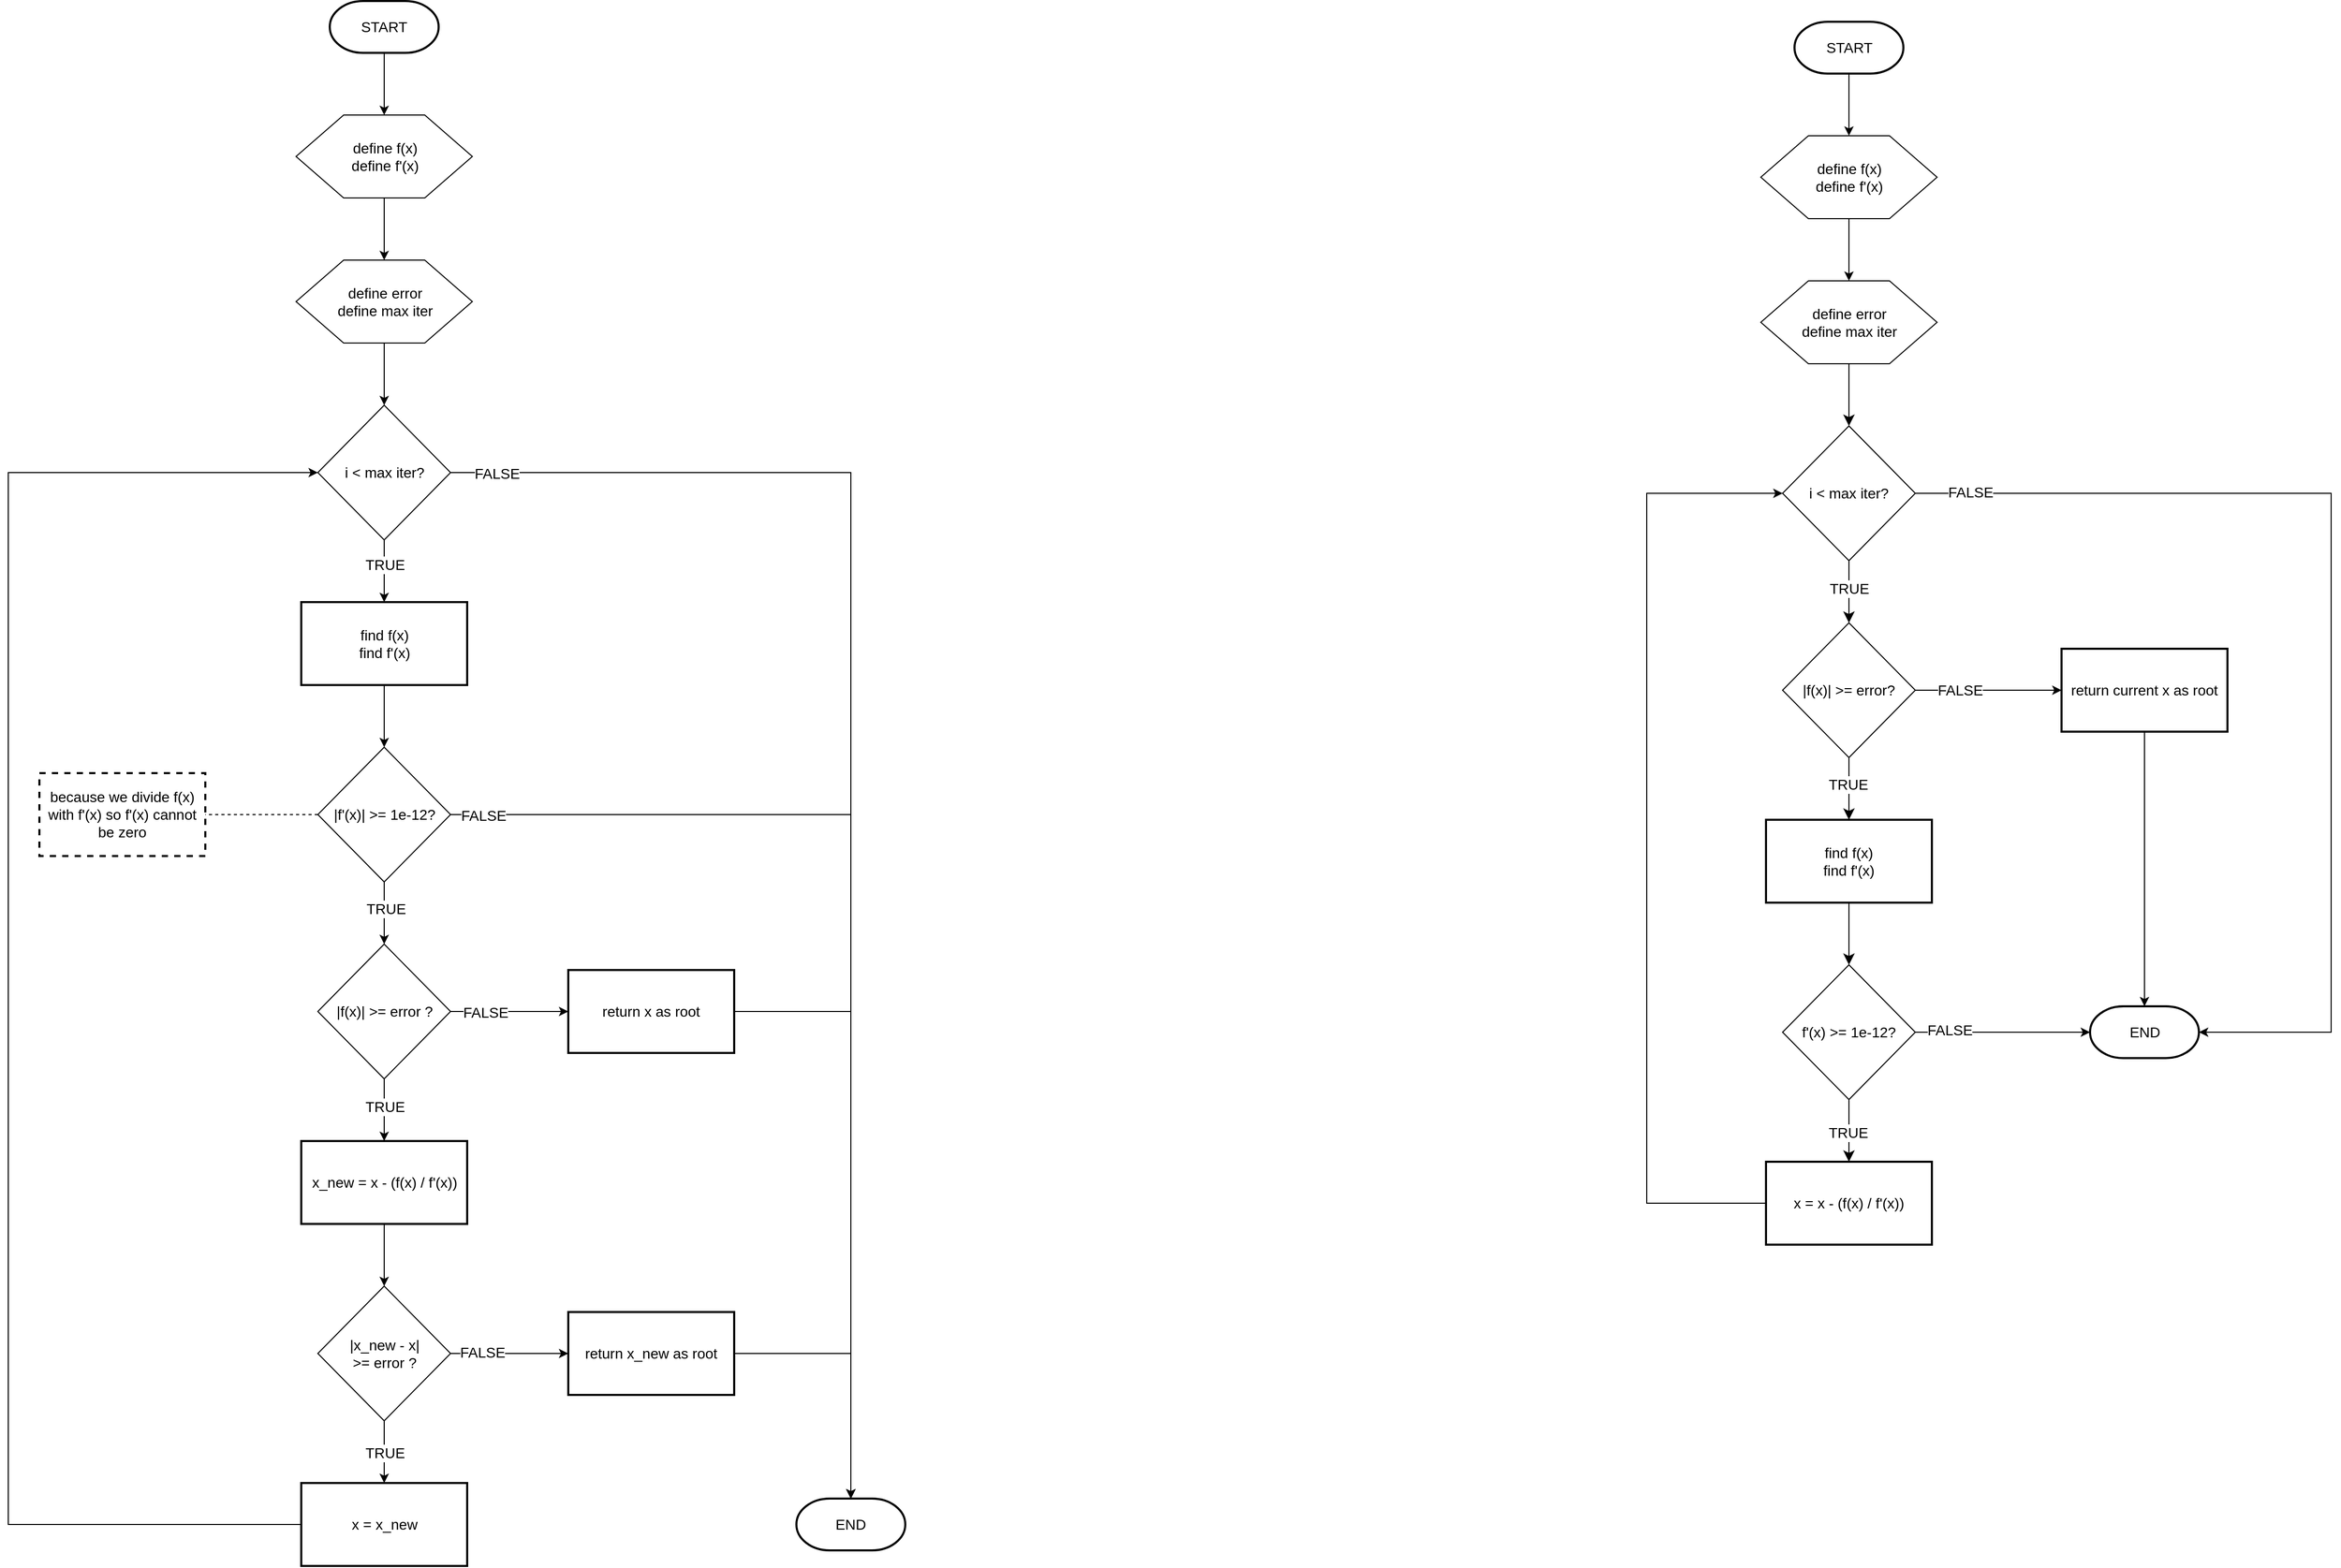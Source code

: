 <mxfile version="28.2.5">
  <diagram name="Page-1" id="hCc89WBR20Tb0G_g0bw6">
    <mxGraphModel dx="772" dy="408" grid="1" gridSize="10" guides="1" tooltips="1" connect="1" arrows="1" fold="1" page="1" pageScale="1" pageWidth="850" pageHeight="1100" math="0" shadow="0">
      <root>
        <mxCell id="0" />
        <mxCell id="1" parent="0" />
        <mxCell id="R3oZv2APO3j5Gzry1_CE-3" value="" style="edgeStyle=orthogonalEdgeStyle;rounded=0;orthogonalLoop=1;jettySize=auto;html=1;" parent="1" source="R3oZv2APO3j5Gzry1_CE-1" target="R3oZv2APO3j5Gzry1_CE-2" edge="1">
          <mxGeometry relative="1" as="geometry" />
        </mxCell>
        <mxCell id="R3oZv2APO3j5Gzry1_CE-1" value="START" style="strokeWidth=2;html=1;shape=mxgraph.flowchart.terminator;whiteSpace=wrap;fontSize=14;" parent="1" vertex="1">
          <mxGeometry x="390" y="20" width="105" height="50" as="geometry" />
        </mxCell>
        <mxCell id="R3oZv2APO3j5Gzry1_CE-5" value="" style="edgeStyle=orthogonalEdgeStyle;rounded=0;orthogonalLoop=1;jettySize=auto;html=1;" parent="1" source="R3oZv2APO3j5Gzry1_CE-2" target="R3oZv2APO3j5Gzry1_CE-4" edge="1">
          <mxGeometry relative="1" as="geometry" />
        </mxCell>
        <mxCell id="R3oZv2APO3j5Gzry1_CE-2" value="define f(x)&lt;div&gt;define f&#39;(x)&lt;/div&gt;" style="verticalLabelPosition=middle;verticalAlign=middle;html=1;shape=hexagon;perimeter=hexagonPerimeter2;arcSize=6;size=0.27;labelPosition=center;align=center;fontSize=14;" parent="1" vertex="1">
          <mxGeometry x="357.5" y="130" width="170" height="80" as="geometry" />
        </mxCell>
        <mxCell id="R3oZv2APO3j5Gzry1_CE-7" value="" style="edgeStyle=orthogonalEdgeStyle;rounded=0;orthogonalLoop=1;jettySize=auto;html=1;" parent="1" source="R3oZv2APO3j5Gzry1_CE-4" target="R3oZv2APO3j5Gzry1_CE-6" edge="1">
          <mxGeometry relative="1" as="geometry" />
        </mxCell>
        <mxCell id="R3oZv2APO3j5Gzry1_CE-4" value="define error&lt;div&gt;define max iter&lt;/div&gt;" style="verticalLabelPosition=middle;verticalAlign=middle;html=1;shape=hexagon;perimeter=hexagonPerimeter2;arcSize=6;size=0.27;labelPosition=center;align=center;fontSize=14;" parent="1" vertex="1">
          <mxGeometry x="357.5" y="270" width="170" height="80" as="geometry" />
        </mxCell>
        <mxCell id="R3oZv2APO3j5Gzry1_CE-9" value="" style="edgeStyle=orthogonalEdgeStyle;rounded=0;orthogonalLoop=1;jettySize=auto;html=1;" parent="1" source="R3oZv2APO3j5Gzry1_CE-6" target="R3oZv2APO3j5Gzry1_CE-8" edge="1">
          <mxGeometry relative="1" as="geometry" />
        </mxCell>
        <mxCell id="R3oZv2APO3j5Gzry1_CE-16" value="&lt;font style=&quot;font-size: 14px;&quot;&gt;TRUE&lt;/font&gt;" style="edgeLabel;html=1;align=center;verticalAlign=middle;resizable=0;points=[];" parent="R3oZv2APO3j5Gzry1_CE-9" vertex="1" connectable="0">
          <mxGeometry x="-0.2" relative="1" as="geometry">
            <mxPoint as="offset" />
          </mxGeometry>
        </mxCell>
        <mxCell id="R3oZv2APO3j5Gzry1_CE-6" value="&lt;div&gt;i &amp;lt; max iter?&lt;/div&gt;" style="rhombus;whiteSpace=wrap;html=1;fontSize=14;" parent="1" vertex="1">
          <mxGeometry x="378.5" y="410" width="128" height="130" as="geometry" />
        </mxCell>
        <mxCell id="R3oZv2APO3j5Gzry1_CE-12" value="" style="edgeStyle=orthogonalEdgeStyle;rounded=0;orthogonalLoop=1;jettySize=auto;html=1;" parent="1" source="R3oZv2APO3j5Gzry1_CE-8" target="R3oZv2APO3j5Gzry1_CE-10" edge="1">
          <mxGeometry relative="1" as="geometry" />
        </mxCell>
        <mxCell id="R3oZv2APO3j5Gzry1_CE-8" value="find f(x)&lt;div&gt;find f&#39;(x)&lt;/div&gt;" style="rounded=1;whiteSpace=wrap;html=1;absoluteArcSize=1;arcSize=0;strokeWidth=2;fontSize=14;" parent="1" vertex="1">
          <mxGeometry x="362.5" y="600" width="160" height="80" as="geometry" />
        </mxCell>
        <mxCell id="JBkgUf7RBhRFVaYV4dg6-2" value="" style="edgeStyle=orthogonalEdgeStyle;rounded=0;orthogonalLoop=1;jettySize=auto;html=1;" parent="1" source="R3oZv2APO3j5Gzry1_CE-10" target="JBkgUf7RBhRFVaYV4dg6-1" edge="1">
          <mxGeometry relative="1" as="geometry" />
        </mxCell>
        <mxCell id="AEb8MMBNY2aidBH4pQsW-9" value="&lt;font style=&quot;font-size: 14px;&quot;&gt;TRUE&lt;/font&gt;" style="edgeLabel;html=1;align=center;verticalAlign=middle;resizable=0;points=[];" parent="JBkgUf7RBhRFVaYV4dg6-2" vertex="1" connectable="0">
          <mxGeometry x="-0.141" y="1" relative="1" as="geometry">
            <mxPoint as="offset" />
          </mxGeometry>
        </mxCell>
        <mxCell id="AEb8MMBNY2aidBH4pQsW-12" value="" style="edgeStyle=orthogonalEdgeStyle;rounded=0;orthogonalLoop=1;jettySize=auto;html=1;endArrow=none;endFill=0;dashed=1;" parent="1" source="R3oZv2APO3j5Gzry1_CE-10" target="AEb8MMBNY2aidBH4pQsW-11" edge="1">
          <mxGeometry relative="1" as="geometry" />
        </mxCell>
        <mxCell id="R3oZv2APO3j5Gzry1_CE-10" value="|f&#39;(x)| &amp;gt;= 1e-12?" style="rhombus;whiteSpace=wrap;html=1;fontSize=14;" parent="1" vertex="1">
          <mxGeometry x="378.5" y="740" width="128" height="130" as="geometry" />
        </mxCell>
        <mxCell id="JBkgUf7RBhRFVaYV4dg6-4" value="" style="edgeStyle=orthogonalEdgeStyle;rounded=0;orthogonalLoop=1;jettySize=auto;html=1;" parent="1" source="JBkgUf7RBhRFVaYV4dg6-1" target="JBkgUf7RBhRFVaYV4dg6-3" edge="1">
          <mxGeometry relative="1" as="geometry" />
        </mxCell>
        <mxCell id="AEb8MMBNY2aidBH4pQsW-13" value="&lt;span style=&quot;font-size: 14px;&quot;&gt;TRUE&lt;/span&gt;" style="edgeLabel;html=1;align=center;verticalAlign=middle;resizable=0;points=[];" parent="JBkgUf7RBhRFVaYV4dg6-4" vertex="1" connectable="0">
          <mxGeometry x="-0.118" relative="1" as="geometry">
            <mxPoint as="offset" />
          </mxGeometry>
        </mxCell>
        <mxCell id="AEb8MMBNY2aidBH4pQsW-18" value="" style="edgeStyle=orthogonalEdgeStyle;rounded=0;orthogonalLoop=1;jettySize=auto;html=1;" parent="1" source="JBkgUf7RBhRFVaYV4dg6-1" target="JBkgUf7RBhRFVaYV4dg6-9" edge="1">
          <mxGeometry relative="1" as="geometry" />
        </mxCell>
        <mxCell id="AEb8MMBNY2aidBH4pQsW-20" value="&lt;font style=&quot;font-size: 14px;&quot;&gt;FALSE&lt;/font&gt;" style="edgeLabel;html=1;align=center;verticalAlign=middle;resizable=0;points=[];" parent="AEb8MMBNY2aidBH4pQsW-18" vertex="1" connectable="0">
          <mxGeometry x="-0.413" y="-1" relative="1" as="geometry">
            <mxPoint as="offset" />
          </mxGeometry>
        </mxCell>
        <mxCell id="JBkgUf7RBhRFVaYV4dg6-1" value="|f(x)| &amp;gt;= error ?" style="rhombus;whiteSpace=wrap;html=1;fontSize=14;" parent="1" vertex="1">
          <mxGeometry x="378.5" y="930" width="128" height="130" as="geometry" />
        </mxCell>
        <mxCell id="JBkgUf7RBhRFVaYV4dg6-7" value="" style="edgeStyle=orthogonalEdgeStyle;rounded=0;orthogonalLoop=1;jettySize=auto;html=1;" parent="1" source="JBkgUf7RBhRFVaYV4dg6-3" target="JBkgUf7RBhRFVaYV4dg6-5" edge="1">
          <mxGeometry relative="1" as="geometry" />
        </mxCell>
        <mxCell id="JBkgUf7RBhRFVaYV4dg6-3" value="x_new = x - (f(x) / f&#39;(x))" style="rounded=1;whiteSpace=wrap;html=1;absoluteArcSize=1;arcSize=0;strokeWidth=2;fontSize=14;" parent="1" vertex="1">
          <mxGeometry x="362.5" y="1120" width="160" height="80" as="geometry" />
        </mxCell>
        <mxCell id="JBkgUf7RBhRFVaYV4dg6-8" value="" style="edgeStyle=orthogonalEdgeStyle;rounded=0;orthogonalLoop=1;jettySize=auto;html=1;" parent="1" source="JBkgUf7RBhRFVaYV4dg6-5" target="JBkgUf7RBhRFVaYV4dg6-6" edge="1">
          <mxGeometry relative="1" as="geometry" />
        </mxCell>
        <mxCell id="AEb8MMBNY2aidBH4pQsW-22" value="&lt;font style=&quot;font-size: 14px;&quot;&gt;TRUE&lt;/font&gt;" style="edgeLabel;html=1;align=center;verticalAlign=middle;resizable=0;points=[];" parent="JBkgUf7RBhRFVaYV4dg6-8" vertex="1" connectable="0">
          <mxGeometry x="0.009" relative="1" as="geometry">
            <mxPoint as="offset" />
          </mxGeometry>
        </mxCell>
        <mxCell id="AEb8MMBNY2aidBH4pQsW-19" value="" style="edgeStyle=orthogonalEdgeStyle;rounded=0;orthogonalLoop=1;jettySize=auto;html=1;" parent="1" source="JBkgUf7RBhRFVaYV4dg6-5" target="JBkgUf7RBhRFVaYV4dg6-12" edge="1">
          <mxGeometry relative="1" as="geometry" />
        </mxCell>
        <mxCell id="AEb8MMBNY2aidBH4pQsW-21" value="&lt;font style=&quot;font-size: 14px;&quot;&gt;FALSE&lt;/font&gt;" style="edgeLabel;html=1;align=center;verticalAlign=middle;resizable=0;points=[];" parent="AEb8MMBNY2aidBH4pQsW-19" vertex="1" connectable="0">
          <mxGeometry x="-0.463" y="1" relative="1" as="geometry">
            <mxPoint as="offset" />
          </mxGeometry>
        </mxCell>
        <mxCell id="JBkgUf7RBhRFVaYV4dg6-5" value="|x_new - x|&lt;div&gt;&amp;gt;= error ?&lt;/div&gt;" style="rhombus;whiteSpace=wrap;html=1;fontSize=14;" parent="1" vertex="1">
          <mxGeometry x="378.5" y="1260" width="128" height="130" as="geometry" />
        </mxCell>
        <mxCell id="AEb8MMBNY2aidBH4pQsW-17" style="edgeStyle=orthogonalEdgeStyle;rounded=0;orthogonalLoop=1;jettySize=auto;html=1;exitX=0;exitY=0.5;exitDx=0;exitDy=0;entryX=0;entryY=0.5;entryDx=0;entryDy=0;" parent="1" source="JBkgUf7RBhRFVaYV4dg6-6" target="R3oZv2APO3j5Gzry1_CE-6" edge="1">
          <mxGeometry relative="1" as="geometry">
            <Array as="points">
              <mxPoint x="80" y="1490" />
              <mxPoint x="80" y="475" />
            </Array>
          </mxGeometry>
        </mxCell>
        <mxCell id="JBkgUf7RBhRFVaYV4dg6-6" value="x = x_new" style="rounded=1;whiteSpace=wrap;html=1;absoluteArcSize=1;arcSize=0;strokeWidth=2;fontSize=14;" parent="1" vertex="1">
          <mxGeometry x="362.5" y="1450" width="160" height="80" as="geometry" />
        </mxCell>
        <mxCell id="JBkgUf7RBhRFVaYV4dg6-9" value="return x as root" style="rounded=1;whiteSpace=wrap;html=1;absoluteArcSize=1;arcSize=0;strokeWidth=2;fontSize=14;" parent="1" vertex="1">
          <mxGeometry x="620" y="955" width="160" height="80" as="geometry" />
        </mxCell>
        <mxCell id="JBkgUf7RBhRFVaYV4dg6-12" value="return x_new as root" style="rounded=1;whiteSpace=wrap;html=1;absoluteArcSize=1;arcSize=0;strokeWidth=2;fontSize=14;" parent="1" vertex="1">
          <mxGeometry x="620" y="1285" width="160" height="80" as="geometry" />
        </mxCell>
        <mxCell id="AEb8MMBNY2aidBH4pQsW-11" value="because we divide f(x) with f&#39;(x) so f&#39;(x) cannot be zero" style="rounded=1;whiteSpace=wrap;html=1;absoluteArcSize=1;arcSize=0;strokeWidth=2;fontSize=14;dashed=1;" parent="1" vertex="1">
          <mxGeometry x="110" y="765" width="160" height="80" as="geometry" />
        </mxCell>
        <mxCell id="AEb8MMBNY2aidBH4pQsW-23" value="END" style="strokeWidth=2;html=1;shape=mxgraph.flowchart.terminator;whiteSpace=wrap;fontSize=14;" parent="1" vertex="1">
          <mxGeometry x="840" y="1465" width="105" height="50" as="geometry" />
        </mxCell>
        <mxCell id="AEb8MMBNY2aidBH4pQsW-24" style="edgeStyle=orthogonalEdgeStyle;rounded=0;orthogonalLoop=1;jettySize=auto;html=1;exitX=1;exitY=0.5;exitDx=0;exitDy=0;entryX=0.5;entryY=0;entryDx=0;entryDy=0;entryPerimeter=0;" parent="1" source="R3oZv2APO3j5Gzry1_CE-6" target="AEb8MMBNY2aidBH4pQsW-23" edge="1">
          <mxGeometry relative="1" as="geometry" />
        </mxCell>
        <mxCell id="AEb8MMBNY2aidBH4pQsW-29" value="&lt;font style=&quot;font-size: 14px;&quot;&gt;FALSE&lt;/font&gt;" style="edgeLabel;html=1;align=center;verticalAlign=middle;resizable=0;points=[];" parent="AEb8MMBNY2aidBH4pQsW-24" vertex="1" connectable="0">
          <mxGeometry x="-0.935" y="-1" relative="1" as="geometry">
            <mxPoint as="offset" />
          </mxGeometry>
        </mxCell>
        <mxCell id="AEb8MMBNY2aidBH4pQsW-25" style="edgeStyle=orthogonalEdgeStyle;rounded=0;orthogonalLoop=1;jettySize=auto;html=1;exitX=1;exitY=0.5;exitDx=0;exitDy=0;entryX=0.5;entryY=0;entryDx=0;entryDy=0;entryPerimeter=0;" parent="1" source="R3oZv2APO3j5Gzry1_CE-10" target="AEb8MMBNY2aidBH4pQsW-23" edge="1">
          <mxGeometry relative="1" as="geometry" />
        </mxCell>
        <mxCell id="AEb8MMBNY2aidBH4pQsW-28" value="&lt;font style=&quot;font-size: 14px;&quot;&gt;FALSE&lt;/font&gt;" style="edgeLabel;html=1;align=center;verticalAlign=middle;resizable=0;points=[];" parent="AEb8MMBNY2aidBH4pQsW-25" vertex="1" connectable="0">
          <mxGeometry x="-0.943" y="-1" relative="1" as="geometry">
            <mxPoint x="1" as="offset" />
          </mxGeometry>
        </mxCell>
        <mxCell id="AEb8MMBNY2aidBH4pQsW-26" style="edgeStyle=orthogonalEdgeStyle;rounded=0;orthogonalLoop=1;jettySize=auto;html=1;exitX=1;exitY=0.5;exitDx=0;exitDy=0;entryX=0.5;entryY=0;entryDx=0;entryDy=0;entryPerimeter=0;" parent="1" source="JBkgUf7RBhRFVaYV4dg6-9" target="AEb8MMBNY2aidBH4pQsW-23" edge="1">
          <mxGeometry relative="1" as="geometry" />
        </mxCell>
        <mxCell id="AEb8MMBNY2aidBH4pQsW-27" style="edgeStyle=orthogonalEdgeStyle;rounded=0;orthogonalLoop=1;jettySize=auto;html=1;exitX=1;exitY=0.5;exitDx=0;exitDy=0;entryX=0.5;entryY=0;entryDx=0;entryDy=0;entryPerimeter=0;" parent="1" source="JBkgUf7RBhRFVaYV4dg6-12" target="AEb8MMBNY2aidBH4pQsW-23" edge="1">
          <mxGeometry relative="1" as="geometry" />
        </mxCell>
        <mxCell id="iiYqfjyiQovxHDSd5U2n-1" value="" style="edgeStyle=orthogonalEdgeStyle;rounded=0;orthogonalLoop=1;jettySize=auto;html=1;" parent="1" source="iiYqfjyiQovxHDSd5U2n-2" target="iiYqfjyiQovxHDSd5U2n-4" edge="1">
          <mxGeometry relative="1" as="geometry" />
        </mxCell>
        <mxCell id="iiYqfjyiQovxHDSd5U2n-2" value="START" style="strokeWidth=2;html=1;shape=mxgraph.flowchart.terminator;whiteSpace=wrap;fontSize=14;" parent="1" vertex="1">
          <mxGeometry x="1802.5" y="40" width="105" height="50" as="geometry" />
        </mxCell>
        <mxCell id="iiYqfjyiQovxHDSd5U2n-3" value="" style="edgeStyle=orthogonalEdgeStyle;rounded=0;orthogonalLoop=1;jettySize=auto;html=1;" parent="1" source="iiYqfjyiQovxHDSd5U2n-4" target="iiYqfjyiQovxHDSd5U2n-5" edge="1">
          <mxGeometry relative="1" as="geometry" />
        </mxCell>
        <mxCell id="iiYqfjyiQovxHDSd5U2n-4" value="define f(x)&lt;div&gt;define f&#39;(x)&lt;/div&gt;" style="verticalLabelPosition=middle;verticalAlign=middle;html=1;shape=hexagon;perimeter=hexagonPerimeter2;arcSize=6;size=0.27;labelPosition=center;align=center;fontSize=14;" parent="1" vertex="1">
          <mxGeometry x="1770" y="150" width="170" height="80" as="geometry" />
        </mxCell>
        <mxCell id="iiYqfjyiQovxHDSd5U2n-7" value="" style="edgeStyle=none;curved=1;rounded=0;orthogonalLoop=1;jettySize=auto;html=1;fontSize=12;startSize=8;endSize=8;" parent="1" source="iiYqfjyiQovxHDSd5U2n-5" target="iiYqfjyiQovxHDSd5U2n-6" edge="1">
          <mxGeometry relative="1" as="geometry" />
        </mxCell>
        <mxCell id="iiYqfjyiQovxHDSd5U2n-5" value="define error&lt;div&gt;define max iter&lt;/div&gt;" style="verticalLabelPosition=middle;verticalAlign=middle;html=1;shape=hexagon;perimeter=hexagonPerimeter2;arcSize=6;size=0.27;labelPosition=center;align=center;fontSize=14;" parent="1" vertex="1">
          <mxGeometry x="1770" y="290" width="170" height="80" as="geometry" />
        </mxCell>
        <mxCell id="iiYqfjyiQovxHDSd5U2n-9" value="" style="edgeStyle=none;curved=1;rounded=0;orthogonalLoop=1;jettySize=auto;html=1;fontSize=12;startSize=8;endSize=8;" parent="1" source="iiYqfjyiQovxHDSd5U2n-6" target="iiYqfjyiQovxHDSd5U2n-8" edge="1">
          <mxGeometry relative="1" as="geometry" />
        </mxCell>
        <mxCell id="K9scmuMnNh4RzewfWDde-3" value="&lt;span style=&quot;font-size: 14px;&quot;&gt;TRUE&lt;/span&gt;" style="edgeLabel;html=1;align=center;verticalAlign=middle;resizable=0;points=[];" vertex="1" connectable="0" parent="iiYqfjyiQovxHDSd5U2n-9">
          <mxGeometry x="-0.109" relative="1" as="geometry">
            <mxPoint as="offset" />
          </mxGeometry>
        </mxCell>
        <mxCell id="iiYqfjyiQovxHDSd5U2n-6" value="&lt;div&gt;i &amp;lt; max iter?&lt;/div&gt;" style="rhombus;whiteSpace=wrap;html=1;fontSize=14;" parent="1" vertex="1">
          <mxGeometry x="1791" y="430" width="128" height="130" as="geometry" />
        </mxCell>
        <mxCell id="iiYqfjyiQovxHDSd5U2n-13" value="" style="edgeStyle=none;curved=1;rounded=0;orthogonalLoop=1;jettySize=auto;html=1;fontSize=12;startSize=8;endSize=8;" parent="1" source="iiYqfjyiQovxHDSd5U2n-8" target="iiYqfjyiQovxHDSd5U2n-10" edge="1">
          <mxGeometry relative="1" as="geometry" />
        </mxCell>
        <mxCell id="K9scmuMnNh4RzewfWDde-4" value="&lt;font style=&quot;font-size: 14px;&quot;&gt;TRUE&lt;/font&gt;" style="edgeLabel;html=1;align=center;verticalAlign=middle;resizable=0;points=[];" vertex="1" connectable="0" parent="iiYqfjyiQovxHDSd5U2n-13">
          <mxGeometry x="-0.128" y="-1" relative="1" as="geometry">
            <mxPoint as="offset" />
          </mxGeometry>
        </mxCell>
        <mxCell id="K9scmuMnNh4RzewfWDde-7" style="edgeStyle=orthogonalEdgeStyle;rounded=0;orthogonalLoop=1;jettySize=auto;html=1;exitX=1;exitY=0.5;exitDx=0;exitDy=0;entryX=0;entryY=0.5;entryDx=0;entryDy=0;" edge="1" parent="1" source="iiYqfjyiQovxHDSd5U2n-8" target="K9scmuMnNh4RzewfWDde-6">
          <mxGeometry relative="1" as="geometry" />
        </mxCell>
        <mxCell id="K9scmuMnNh4RzewfWDde-8" value="&lt;font style=&quot;font-size: 14px;&quot;&gt;FALSE&lt;/font&gt;" style="edgeLabel;html=1;align=center;verticalAlign=middle;resizable=0;points=[];" vertex="1" connectable="0" parent="K9scmuMnNh4RzewfWDde-7">
          <mxGeometry x="-0.4" relative="1" as="geometry">
            <mxPoint as="offset" />
          </mxGeometry>
        </mxCell>
        <mxCell id="iiYqfjyiQovxHDSd5U2n-8" value="|f(x)| &amp;gt;= error?" style="rhombus;whiteSpace=wrap;html=1;fontSize=14;" parent="1" vertex="1">
          <mxGeometry x="1791" y="620" width="128" height="130" as="geometry" />
        </mxCell>
        <mxCell id="iiYqfjyiQovxHDSd5U2n-14" value="" style="edgeStyle=none;curved=1;rounded=0;orthogonalLoop=1;jettySize=auto;html=1;fontSize=12;startSize=8;endSize=8;" parent="1" source="iiYqfjyiQovxHDSd5U2n-10" target="iiYqfjyiQovxHDSd5U2n-11" edge="1">
          <mxGeometry relative="1" as="geometry" />
        </mxCell>
        <mxCell id="iiYqfjyiQovxHDSd5U2n-10" value="find f(x)&lt;div&gt;find f&#39;(x)&lt;/div&gt;" style="rounded=1;whiteSpace=wrap;html=1;absoluteArcSize=1;arcSize=0;strokeWidth=2;fontSize=14;" parent="1" vertex="1">
          <mxGeometry x="1775" y="810" width="160" height="80" as="geometry" />
        </mxCell>
        <mxCell id="iiYqfjyiQovxHDSd5U2n-15" value="" style="edgeStyle=none;curved=1;rounded=0;orthogonalLoop=1;jettySize=auto;html=1;fontSize=12;startSize=8;endSize=8;" parent="1" source="iiYqfjyiQovxHDSd5U2n-11" target="iiYqfjyiQovxHDSd5U2n-12" edge="1">
          <mxGeometry relative="1" as="geometry" />
        </mxCell>
        <mxCell id="K9scmuMnNh4RzewfWDde-5" value="&lt;font style=&quot;font-size: 14px;&quot;&gt;TRUE&lt;/font&gt;" style="edgeLabel;html=1;align=center;verticalAlign=middle;resizable=0;points=[];" vertex="1" connectable="0" parent="iiYqfjyiQovxHDSd5U2n-15">
          <mxGeometry x="0.057" y="-1" relative="1" as="geometry">
            <mxPoint as="offset" />
          </mxGeometry>
        </mxCell>
        <mxCell id="iiYqfjyiQovxHDSd5U2n-11" value="f&#39;(x) &amp;gt;= 1e-12?" style="rhombus;whiteSpace=wrap;html=1;fontSize=14;" parent="1" vertex="1">
          <mxGeometry x="1791" y="950" width="128" height="130" as="geometry" />
        </mxCell>
        <mxCell id="K9scmuMnNh4RzewfWDde-1" style="edgeStyle=orthogonalEdgeStyle;rounded=0;orthogonalLoop=1;jettySize=auto;html=1;exitX=0;exitY=0.5;exitDx=0;exitDy=0;entryX=0;entryY=0.5;entryDx=0;entryDy=0;" edge="1" parent="1" source="iiYqfjyiQovxHDSd5U2n-12" target="iiYqfjyiQovxHDSd5U2n-6">
          <mxGeometry relative="1" as="geometry">
            <Array as="points">
              <mxPoint x="1660" y="1180" />
              <mxPoint x="1660" y="495" />
            </Array>
          </mxGeometry>
        </mxCell>
        <mxCell id="iiYqfjyiQovxHDSd5U2n-12" value="x = x - (f(x) / f&#39;(x))" style="rounded=1;whiteSpace=wrap;html=1;absoluteArcSize=1;arcSize=0;strokeWidth=2;fontSize=14;" parent="1" vertex="1">
          <mxGeometry x="1775" y="1140" width="160" height="80" as="geometry" />
        </mxCell>
        <mxCell id="K9scmuMnNh4RzewfWDde-12" style="edgeStyle=orthogonalEdgeStyle;rounded=0;orthogonalLoop=1;jettySize=auto;html=1;exitX=0.5;exitY=1;exitDx=0;exitDy=0;" edge="1" parent="1" source="K9scmuMnNh4RzewfWDde-6" target="K9scmuMnNh4RzewfWDde-9">
          <mxGeometry relative="1" as="geometry" />
        </mxCell>
        <mxCell id="K9scmuMnNh4RzewfWDde-6" value="return current x as root" style="rounded=1;whiteSpace=wrap;html=1;absoluteArcSize=1;arcSize=0;strokeWidth=2;fontSize=14;" vertex="1" parent="1">
          <mxGeometry x="2060" y="645" width="160" height="80" as="geometry" />
        </mxCell>
        <mxCell id="K9scmuMnNh4RzewfWDde-9" value="END" style="strokeWidth=2;html=1;shape=mxgraph.flowchart.terminator;whiteSpace=wrap;fontSize=14;" vertex="1" parent="1">
          <mxGeometry x="2087.5" y="990" width="105" height="50" as="geometry" />
        </mxCell>
        <mxCell id="K9scmuMnNh4RzewfWDde-10" style="edgeStyle=orthogonalEdgeStyle;rounded=0;orthogonalLoop=1;jettySize=auto;html=1;exitX=1;exitY=0.5;exitDx=0;exitDy=0;entryX=1;entryY=0.5;entryDx=0;entryDy=0;entryPerimeter=0;" edge="1" parent="1" source="iiYqfjyiQovxHDSd5U2n-6" target="K9scmuMnNh4RzewfWDde-9">
          <mxGeometry relative="1" as="geometry">
            <Array as="points">
              <mxPoint x="2320" y="495" />
              <mxPoint x="2320" y="1015" />
            </Array>
          </mxGeometry>
        </mxCell>
        <mxCell id="K9scmuMnNh4RzewfWDde-14" value="&lt;font style=&quot;font-size: 14px;&quot;&gt;FALSE&lt;/font&gt;" style="edgeLabel;html=1;align=center;verticalAlign=middle;resizable=0;points=[];" vertex="1" connectable="0" parent="K9scmuMnNh4RzewfWDde-10">
          <mxGeometry x="-0.9" y="1" relative="1" as="geometry">
            <mxPoint as="offset" />
          </mxGeometry>
        </mxCell>
        <mxCell id="K9scmuMnNh4RzewfWDde-11" style="edgeStyle=orthogonalEdgeStyle;rounded=0;orthogonalLoop=1;jettySize=auto;html=1;exitX=1;exitY=0.5;exitDx=0;exitDy=0;entryX=0;entryY=0.5;entryDx=0;entryDy=0;entryPerimeter=0;" edge="1" parent="1" source="iiYqfjyiQovxHDSd5U2n-11" target="K9scmuMnNh4RzewfWDde-9">
          <mxGeometry relative="1" as="geometry" />
        </mxCell>
        <mxCell id="K9scmuMnNh4RzewfWDde-13" value="&lt;font style=&quot;font-size: 14px;&quot;&gt;FALSE&lt;/font&gt;" style="edgeLabel;html=1;align=center;verticalAlign=middle;resizable=0;points=[];" vertex="1" connectable="0" parent="K9scmuMnNh4RzewfWDde-11">
          <mxGeometry x="-0.614" y="2" relative="1" as="geometry">
            <mxPoint as="offset" />
          </mxGeometry>
        </mxCell>
      </root>
    </mxGraphModel>
  </diagram>
</mxfile>
